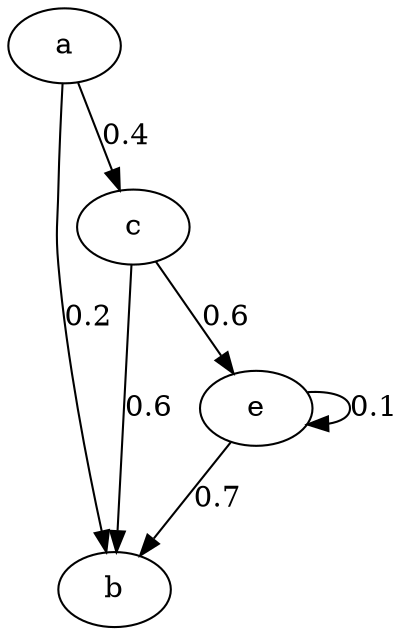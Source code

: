 digraph {
    a -> b[label="0.2"];
    a -> c[label="0.4"];
    c -> b[label="0.6"];
    c -> e[label="0.6"];
    e -> e[label="0.1"];
    e -> b[label="0.7"];
}
